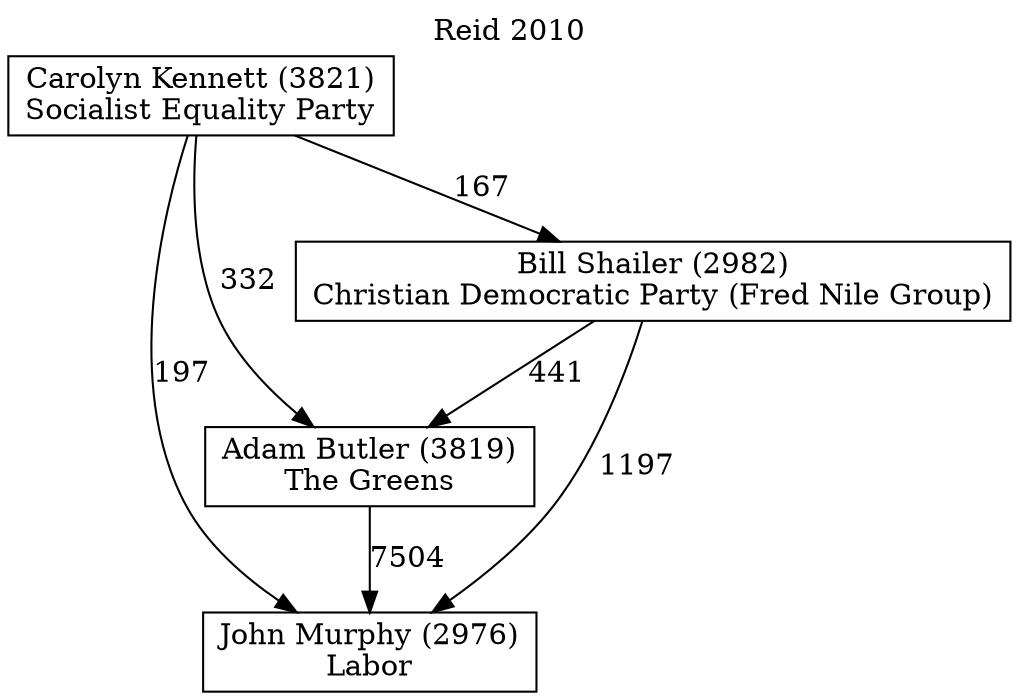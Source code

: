 // House preference flow
digraph "John Murphy (2976)_Reid_2010" {
	graph [label="Reid 2010" labelloc=t mclimit=10]
	node [shape=box]
	"John Murphy (2976)" [label="John Murphy (2976)
Labor"]
	"Adam Butler (3819)" [label="Adam Butler (3819)
The Greens"]
	"Bill Shailer (2982)" [label="Bill Shailer (2982)
Christian Democratic Party (Fred Nile Group)"]
	"Carolyn Kennett (3821)" [label="Carolyn Kennett (3821)
Socialist Equality Party"]
	"Adam Butler (3819)" -> "John Murphy (2976)" [label=7504]
	"Bill Shailer (2982)" -> "Adam Butler (3819)" [label=441]
	"Carolyn Kennett (3821)" -> "Bill Shailer (2982)" [label=167]
	"Bill Shailer (2982)" -> "John Murphy (2976)" [label=1197]
	"Carolyn Kennett (3821)" -> "John Murphy (2976)" [label=197]
	"Carolyn Kennett (3821)" -> "Adam Butler (3819)" [label=332]
}
